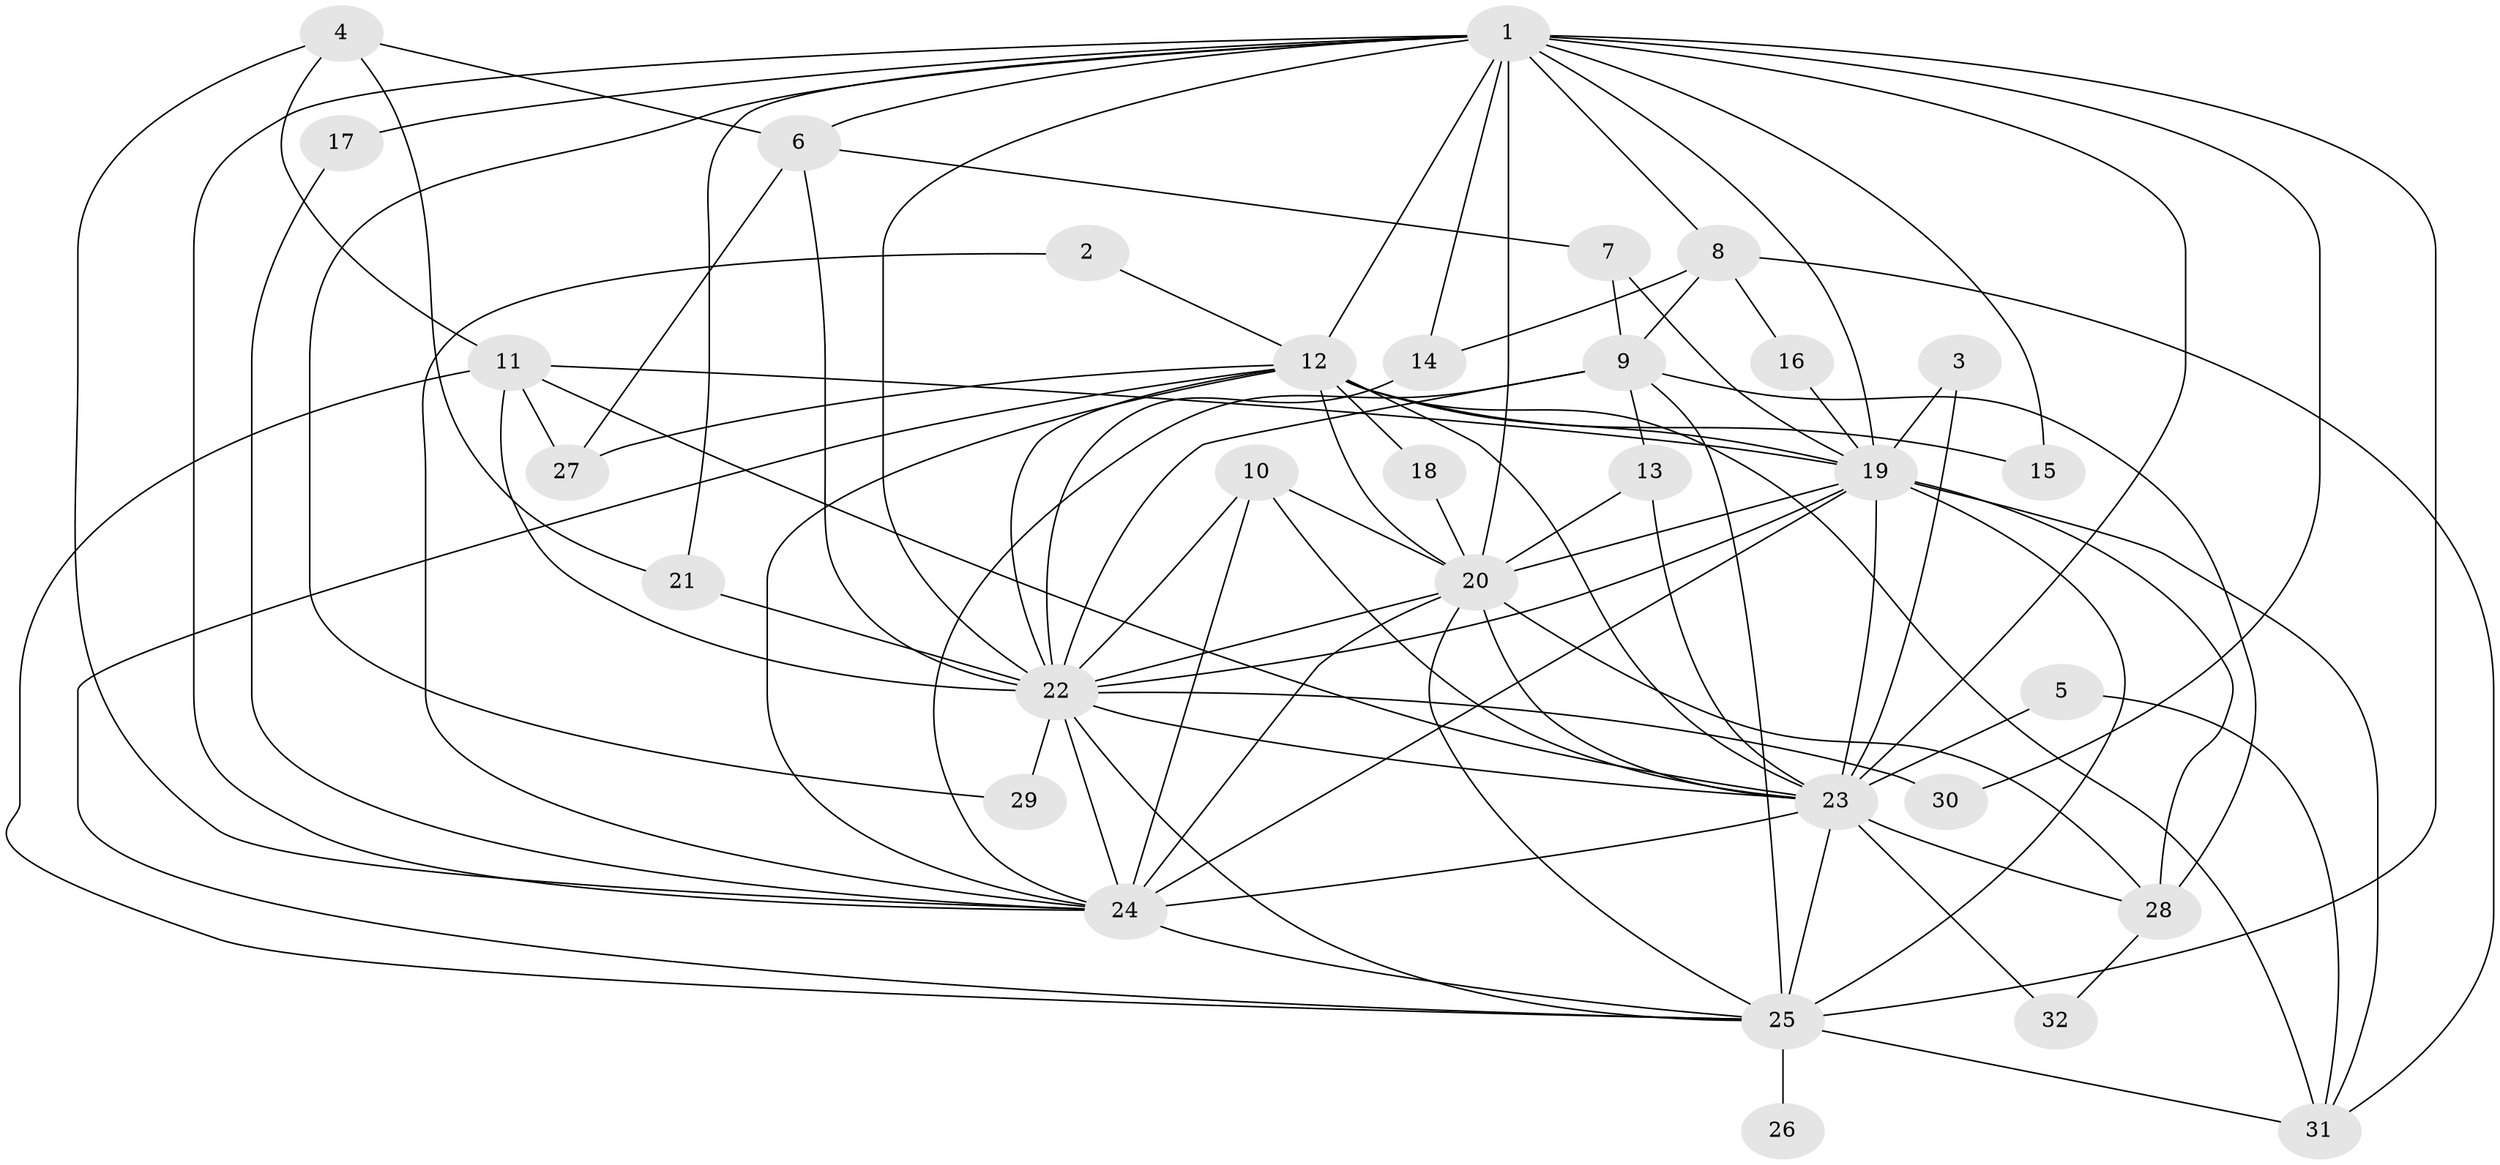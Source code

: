 // original degree distribution, {13: 0.015873015873015872, 12: 0.015873015873015872, 15: 0.031746031746031744, 20: 0.015873015873015872, 18: 0.031746031746031744, 10: 0.015873015873015872, 16: 0.015873015873015872, 14: 0.015873015873015872, 2: 0.4444444444444444, 7: 0.031746031746031744, 4: 0.12698412698412698, 5: 0.031746031746031744, 3: 0.20634920634920634}
// Generated by graph-tools (version 1.1) at 2025/25/03/09/25 03:25:45]
// undirected, 32 vertices, 90 edges
graph export_dot {
graph [start="1"]
  node [color=gray90,style=filled];
  1;
  2;
  3;
  4;
  5;
  6;
  7;
  8;
  9;
  10;
  11;
  12;
  13;
  14;
  15;
  16;
  17;
  18;
  19;
  20;
  21;
  22;
  23;
  24;
  25;
  26;
  27;
  28;
  29;
  30;
  31;
  32;
  1 -- 6 [weight=1.0];
  1 -- 8 [weight=1.0];
  1 -- 12 [weight=3.0];
  1 -- 14 [weight=1.0];
  1 -- 15 [weight=1.0];
  1 -- 17 [weight=1.0];
  1 -- 19 [weight=3.0];
  1 -- 20 [weight=3.0];
  1 -- 21 [weight=1.0];
  1 -- 22 [weight=3.0];
  1 -- 23 [weight=3.0];
  1 -- 24 [weight=3.0];
  1 -- 25 [weight=3.0];
  1 -- 29 [weight=1.0];
  1 -- 30 [weight=1.0];
  2 -- 12 [weight=1.0];
  2 -- 24 [weight=1.0];
  3 -- 19 [weight=1.0];
  3 -- 23 [weight=1.0];
  4 -- 6 [weight=1.0];
  4 -- 11 [weight=1.0];
  4 -- 21 [weight=1.0];
  4 -- 24 [weight=1.0];
  5 -- 23 [weight=1.0];
  5 -- 31 [weight=1.0];
  6 -- 7 [weight=1.0];
  6 -- 22 [weight=1.0];
  6 -- 27 [weight=1.0];
  7 -- 9 [weight=1.0];
  7 -- 19 [weight=1.0];
  8 -- 9 [weight=1.0];
  8 -- 14 [weight=1.0];
  8 -- 16 [weight=1.0];
  8 -- 31 [weight=1.0];
  9 -- 13 [weight=1.0];
  9 -- 22 [weight=1.0];
  9 -- 24 [weight=1.0];
  9 -- 25 [weight=1.0];
  9 -- 28 [weight=1.0];
  10 -- 20 [weight=1.0];
  10 -- 22 [weight=1.0];
  10 -- 23 [weight=1.0];
  10 -- 24 [weight=1.0];
  11 -- 19 [weight=1.0];
  11 -- 22 [weight=2.0];
  11 -- 23 [weight=1.0];
  11 -- 25 [weight=1.0];
  11 -- 27 [weight=1.0];
  12 -- 15 [weight=1.0];
  12 -- 18 [weight=1.0];
  12 -- 19 [weight=2.0];
  12 -- 20 [weight=1.0];
  12 -- 22 [weight=1.0];
  12 -- 23 [weight=1.0];
  12 -- 24 [weight=1.0];
  12 -- 25 [weight=1.0];
  12 -- 27 [weight=1.0];
  12 -- 31 [weight=1.0];
  13 -- 20 [weight=1.0];
  13 -- 23 [weight=2.0];
  14 -- 22 [weight=1.0];
  16 -- 19 [weight=1.0];
  17 -- 24 [weight=1.0];
  18 -- 20 [weight=1.0];
  19 -- 20 [weight=2.0];
  19 -- 22 [weight=2.0];
  19 -- 23 [weight=2.0];
  19 -- 24 [weight=3.0];
  19 -- 25 [weight=1.0];
  19 -- 28 [weight=1.0];
  19 -- 31 [weight=1.0];
  20 -- 22 [weight=2.0];
  20 -- 23 [weight=1.0];
  20 -- 24 [weight=2.0];
  20 -- 25 [weight=1.0];
  20 -- 28 [weight=1.0];
  21 -- 22 [weight=2.0];
  22 -- 23 [weight=1.0];
  22 -- 24 [weight=1.0];
  22 -- 25 [weight=1.0];
  22 -- 29 [weight=1.0];
  22 -- 30 [weight=1.0];
  23 -- 24 [weight=2.0];
  23 -- 25 [weight=1.0];
  23 -- 28 [weight=1.0];
  23 -- 32 [weight=1.0];
  24 -- 25 [weight=1.0];
  25 -- 26 [weight=1.0];
  25 -- 31 [weight=1.0];
  28 -- 32 [weight=1.0];
}
